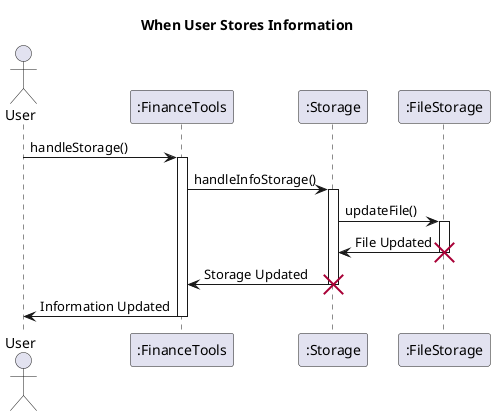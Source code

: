 @startuml
title When User Stores Information
actor User

User -> ":FinanceTools" : handleStorage()
activate ":FinanceTools"

":FinanceTools" -> ":Storage" : handleInfoStorage()
activate ":Storage"

":Storage" -> ":FileStorage" : updateFile()
activate ":FileStorage"

":FileStorage" -> ":Storage" : File Updated
destroy ":FileStorage"

":Storage" -> ":FinanceTools" : Storage Updated
destroy ":Storage"

":FinanceTools" -> User : Information Updated
deactivate ":FinanceTools"
@enduml
